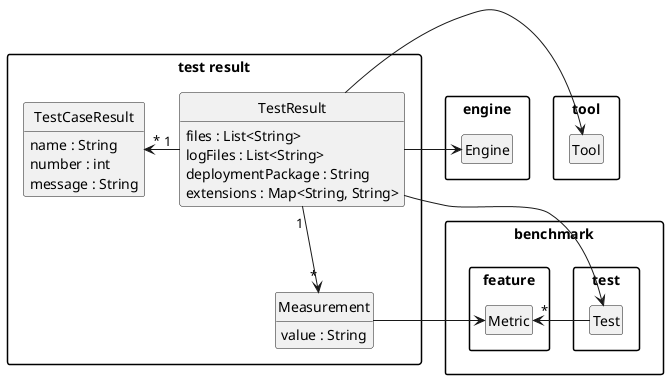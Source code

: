 @startuml

package "benchmark" {

package "test" {
   class Test
}

package "feature" {
  class Metric
}
}

package "engine" {

	class Engine

}

package "tool" {

	class Tool
}

package "test result" {

	class TestResult {
	     files : List<String>
	     logFiles : List<String>
	     deploymentPackage : String
		extensions : Map<String, String>
	}

	class TestCaseResult {
		name : String
		number : int
		message : String
	}

	class Measurement {
	   value : String
	}
}
TestResult "1"-left->"*" TestCaseResult

TestResult -> Test
TestResult -> Engine
TestResult -> Tool
TestResult "1"-down->"*" Measurement
Measurement -> Metric
Test ->"*" Metric

hide empty members
hide empty methods
hide circle

skinparam monochrome true
skinparam shadowing false
skinparam packageStyle rect
@enduml
